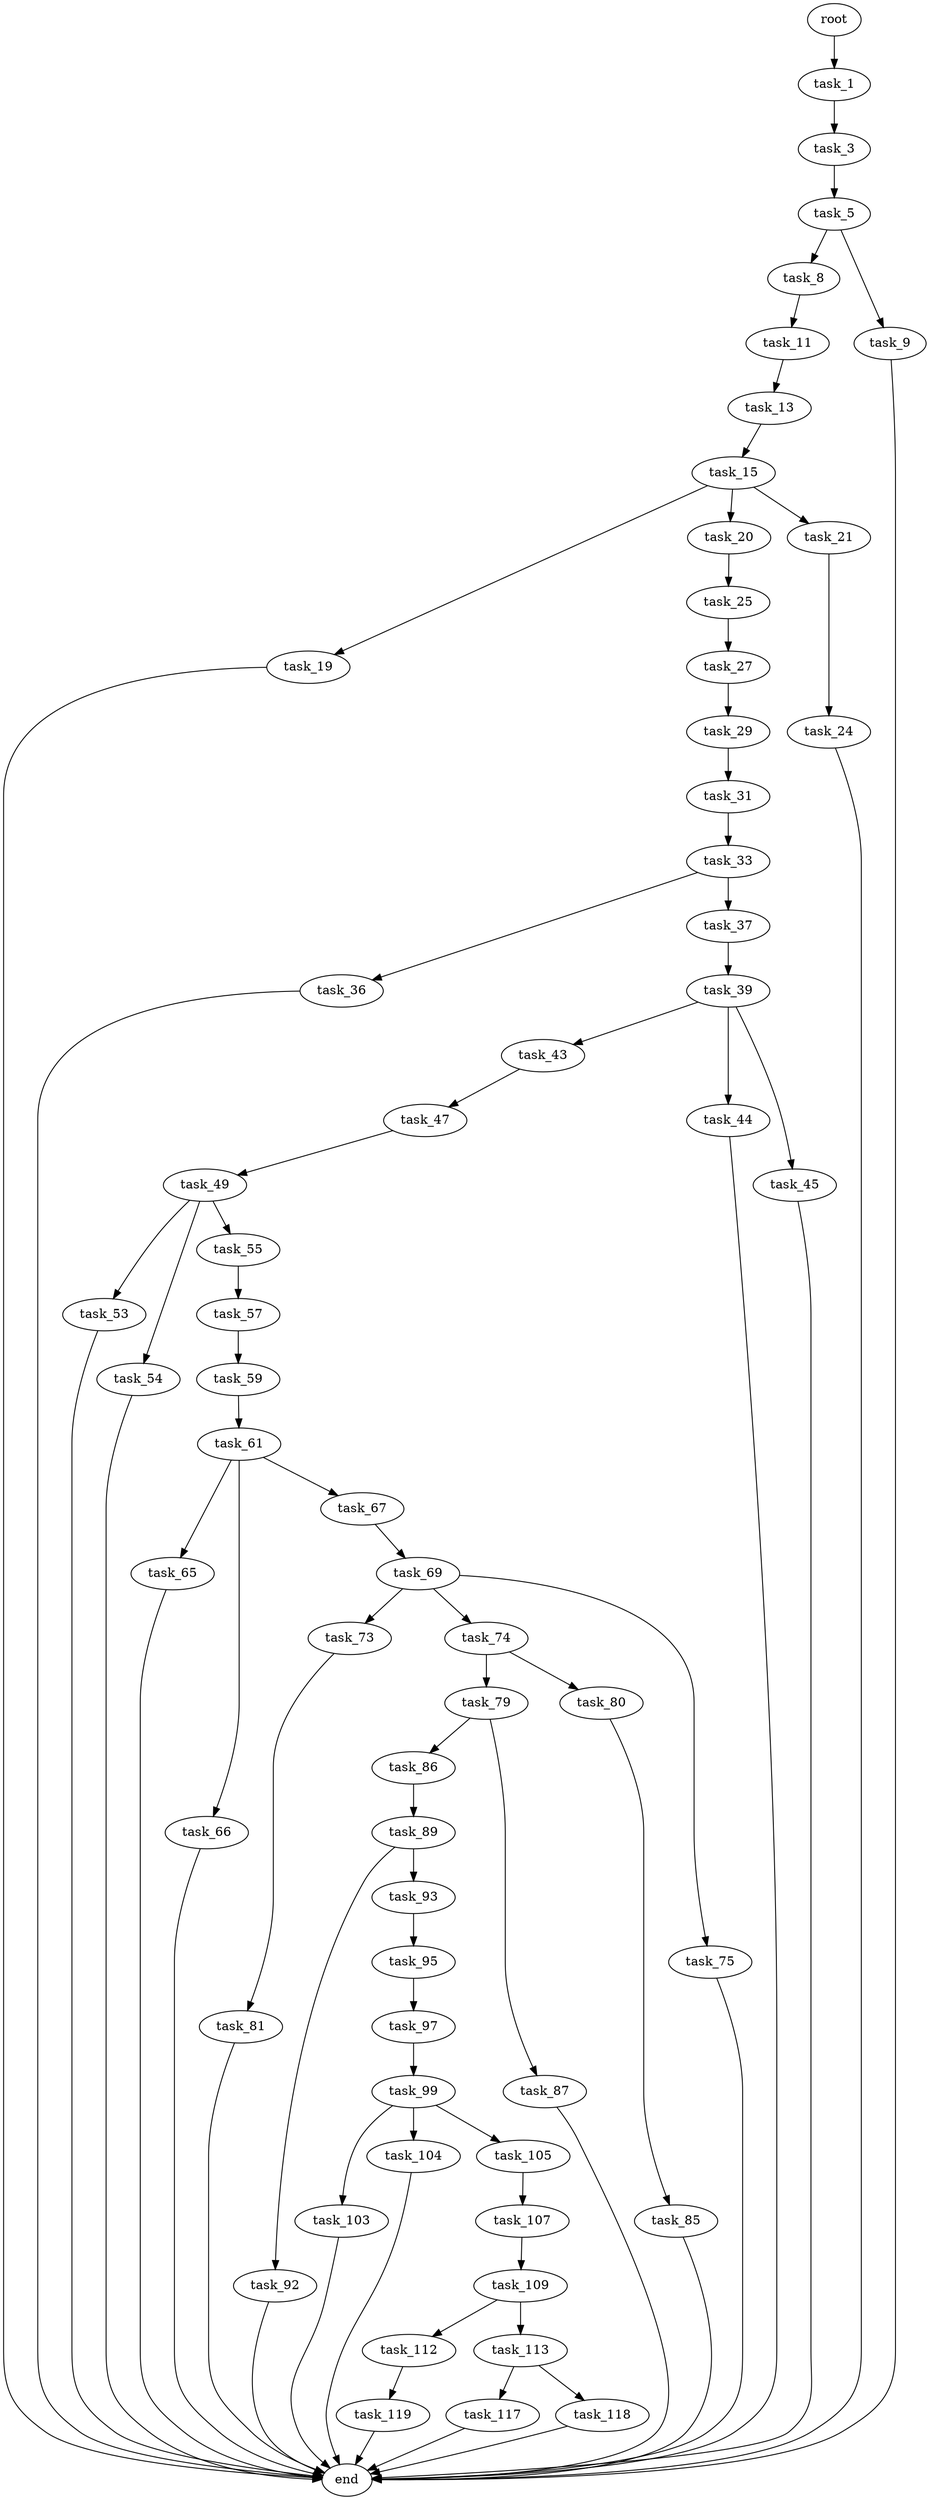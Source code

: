 digraph G {
  root [size="0.000000"];
  task_1 [size="380104443588.000000"];
  task_3 [size="549755813888.000000"];
  task_5 [size="62120647800.000000"];
  task_8 [size="28375717696.000000"];
  task_9 [size="368293445632.000000"];
  task_11 [size="5161198442.000000"];
  end [size="0.000000"];
  task_13 [size="38392798900.000000"];
  task_15 [size="23199509325.000000"];
  task_19 [size="121183483737.000000"];
  task_20 [size="782757789696.000000"];
  task_21 [size="102241919643.000000"];
  task_25 [size="7459257206.000000"];
  task_24 [size="4990136832.000000"];
  task_27 [size="549755813888.000000"];
  task_29 [size="1073741824000.000000"];
  task_31 [size="549755813888.000000"];
  task_33 [size="701849404.000000"];
  task_36 [size="1209034273.000000"];
  task_37 [size="134217728000.000000"];
  task_39 [size="33293040932.000000"];
  task_43 [size="549755813888.000000"];
  task_44 [size="950325186986.000000"];
  task_45 [size="209332780851.000000"];
  task_47 [size="2215542927.000000"];
  task_49 [size="549755813888.000000"];
  task_53 [size="4154905948.000000"];
  task_54 [size="28991029248.000000"];
  task_55 [size="84821754200.000000"];
  task_57 [size="368293445632.000000"];
  task_59 [size="4566168773.000000"];
  task_61 [size="134217728000.000000"];
  task_65 [size="3289995310.000000"];
  task_66 [size="1860525692.000000"];
  task_67 [size="1073741824000.000000"];
  task_69 [size="134217728000.000000"];
  task_73 [size="104744871612.000000"];
  task_74 [size="8123489252.000000"];
  task_75 [size="44361940917.000000"];
  task_81 [size="145875276810.000000"];
  task_79 [size="11415352011.000000"];
  task_80 [size="971070624950.000000"];
  task_86 [size="1035644162215.000000"];
  task_87 [size="31804536596.000000"];
  task_85 [size="172270748688.000000"];
  task_89 [size="101129199591.000000"];
  task_92 [size="555278574500.000000"];
  task_93 [size="9286891853.000000"];
  task_95 [size="36533426955.000000"];
  task_97 [size="2206245746.000000"];
  task_99 [size="41976863027.000000"];
  task_103 [size="291184858405.000000"];
  task_104 [size="549755813888.000000"];
  task_105 [size="15323593936.000000"];
  task_107 [size="91919792807.000000"];
  task_109 [size="250326170744.000000"];
  task_112 [size="60081534138.000000"];
  task_113 [size="292294963793.000000"];
  task_119 [size="1073741824000.000000"];
  task_117 [size="282033533704.000000"];
  task_118 [size="50631879359.000000"];

  root -> task_1 [size="1.000000"];
  task_1 -> task_3 [size="838860800.000000"];
  task_3 -> task_5 [size="536870912.000000"];
  task_5 -> task_8 [size="75497472.000000"];
  task_5 -> task_9 [size="75497472.000000"];
  task_8 -> task_11 [size="536870912.000000"];
  task_9 -> end [size="1.000000"];
  task_11 -> task_13 [size="301989888.000000"];
  task_13 -> task_15 [size="838860800.000000"];
  task_15 -> task_19 [size="679477248.000000"];
  task_15 -> task_20 [size="679477248.000000"];
  task_15 -> task_21 [size="679477248.000000"];
  task_19 -> end [size="1.000000"];
  task_20 -> task_25 [size="679477248.000000"];
  task_21 -> task_24 [size="209715200.000000"];
  task_25 -> task_27 [size="301989888.000000"];
  task_24 -> end [size="1.000000"];
  task_27 -> task_29 [size="536870912.000000"];
  task_29 -> task_31 [size="838860800.000000"];
  task_31 -> task_33 [size="536870912.000000"];
  task_33 -> task_36 [size="33554432.000000"];
  task_33 -> task_37 [size="33554432.000000"];
  task_36 -> end [size="1.000000"];
  task_37 -> task_39 [size="209715200.000000"];
  task_39 -> task_43 [size="536870912.000000"];
  task_39 -> task_44 [size="536870912.000000"];
  task_39 -> task_45 [size="536870912.000000"];
  task_43 -> task_47 [size="536870912.000000"];
  task_44 -> end [size="1.000000"];
  task_45 -> end [size="1.000000"];
  task_47 -> task_49 [size="75497472.000000"];
  task_49 -> task_53 [size="536870912.000000"];
  task_49 -> task_54 [size="536870912.000000"];
  task_49 -> task_55 [size="536870912.000000"];
  task_53 -> end [size="1.000000"];
  task_54 -> end [size="1.000000"];
  task_55 -> task_57 [size="411041792.000000"];
  task_57 -> task_59 [size="411041792.000000"];
  task_59 -> task_61 [size="301989888.000000"];
  task_61 -> task_65 [size="209715200.000000"];
  task_61 -> task_66 [size="209715200.000000"];
  task_61 -> task_67 [size="209715200.000000"];
  task_65 -> end [size="1.000000"];
  task_66 -> end [size="1.000000"];
  task_67 -> task_69 [size="838860800.000000"];
  task_69 -> task_73 [size="209715200.000000"];
  task_69 -> task_74 [size="209715200.000000"];
  task_69 -> task_75 [size="209715200.000000"];
  task_73 -> task_81 [size="134217728.000000"];
  task_74 -> task_79 [size="411041792.000000"];
  task_74 -> task_80 [size="411041792.000000"];
  task_75 -> end [size="1.000000"];
  task_81 -> end [size="1.000000"];
  task_79 -> task_86 [size="33554432.000000"];
  task_79 -> task_87 [size="33554432.000000"];
  task_80 -> task_85 [size="679477248.000000"];
  task_86 -> task_89 [size="679477248.000000"];
  task_87 -> end [size="1.000000"];
  task_85 -> end [size="1.000000"];
  task_89 -> task_92 [size="75497472.000000"];
  task_89 -> task_93 [size="75497472.000000"];
  task_92 -> end [size="1.000000"];
  task_93 -> task_95 [size="679477248.000000"];
  task_95 -> task_97 [size="33554432.000000"];
  task_97 -> task_99 [size="134217728.000000"];
  task_99 -> task_103 [size="75497472.000000"];
  task_99 -> task_104 [size="75497472.000000"];
  task_99 -> task_105 [size="75497472.000000"];
  task_103 -> end [size="1.000000"];
  task_104 -> end [size="1.000000"];
  task_105 -> task_107 [size="301989888.000000"];
  task_107 -> task_109 [size="209715200.000000"];
  task_109 -> task_112 [size="411041792.000000"];
  task_109 -> task_113 [size="411041792.000000"];
  task_112 -> task_119 [size="75497472.000000"];
  task_113 -> task_117 [size="301989888.000000"];
  task_113 -> task_118 [size="301989888.000000"];
  task_119 -> end [size="1.000000"];
  task_117 -> end [size="1.000000"];
  task_118 -> end [size="1.000000"];
}
